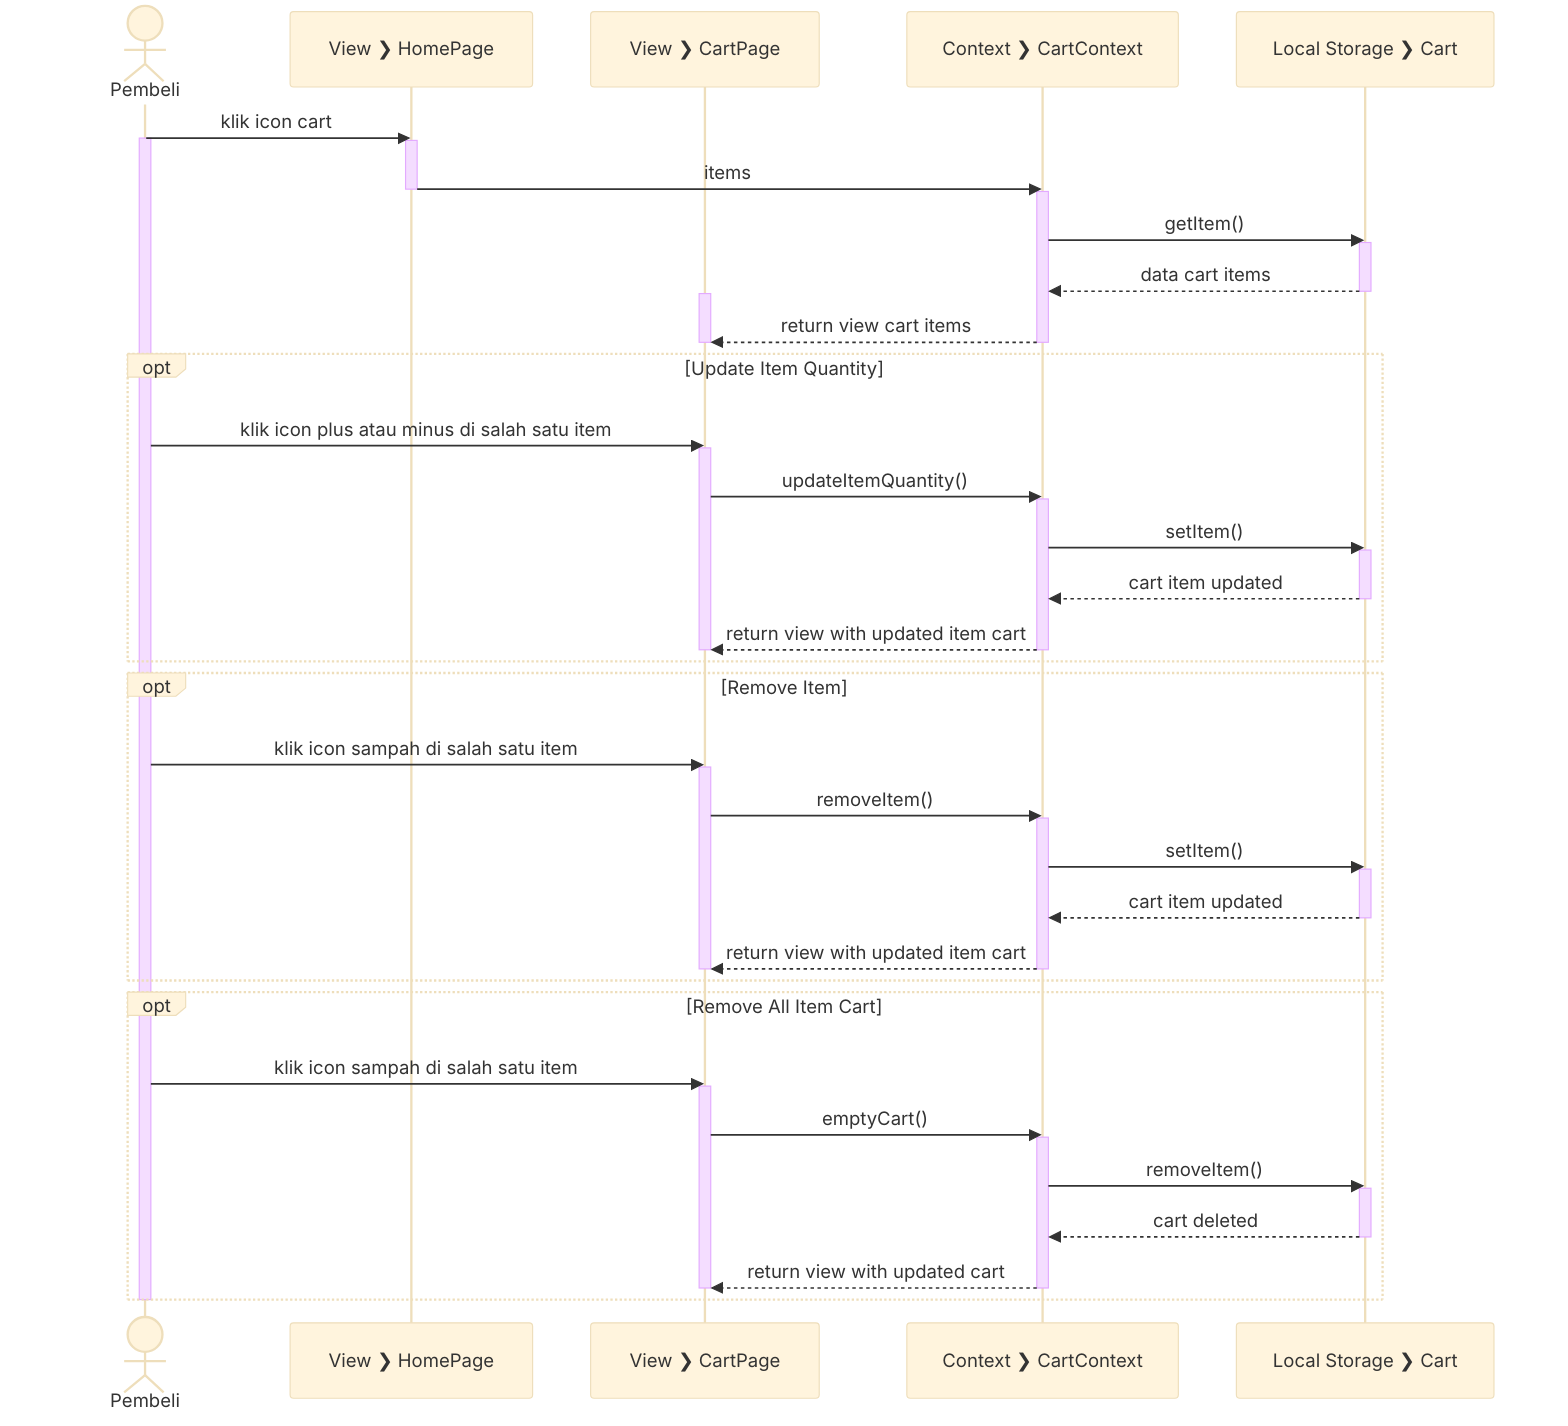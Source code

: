 %%{init: {'theme': 'base', 'themeVariables': { 'fontSize': '16px', 'fontFamily': 'Inter'}}}%%
sequenceDiagram
  actor Pembeli
  participant V_H as View #10095; HomePage
  participant V_C as View #10095; CartPage
  participant CTX_C as Context #10095; CartContext
  participant LS_C as Local Storage #10095; Cart

  Pembeli->>V_H: klik icon cart

  activate Pembeli
  activate V_H

  V_H->>CTX_C: items

  deactivate V_H

  activate CTX_C

  CTX_C->>LS_C: getItem()

  activate LS_C

  LS_C-->>CTX_C: data cart items

  deactivate LS_C

  activate V_C

  CTX_C-->>V_C: return view cart items

  deactivate CTX_C
  deactivate V_C

  opt Update Item Quantity
    Pembeli->>V_C: klik icon plus atau minus di salah satu item

    activate V_C

    V_C->>CTX_C: updateItemQuantity()

    activate CTX_C

    CTX_C->>LS_C: setItem()

    activate LS_C

    LS_C-->>CTX_C: cart item updated
    
    deactivate LS_C

    CTX_C-->>V_C: return view with updated item cart

    deactivate V_C
    deactivate CTX_C
  end
  
  opt Remove Item
    Pembeli->>V_C: klik icon sampah di salah satu item

    activate V_C

    V_C->>CTX_C: removeItem()

    activate CTX_C

    CTX_C->>LS_C: setItem()

    activate LS_C

    LS_C-->>CTX_C: cart item updated
    
    deactivate LS_C

    CTX_C-->>V_C: return view with updated item cart

    deactivate V_C
    deactivate CTX_C
  end
  
  opt Remove All Item Cart
    Pembeli->>V_C: klik icon sampah di salah satu item

    activate V_C

    V_C->>CTX_C: emptyCart()

    activate CTX_C

    CTX_C->>LS_C: removeItem()

    activate LS_C

    LS_C-->>CTX_C: cart deleted
    
    deactivate LS_C

    CTX_C-->>V_C: return view with updated cart

    deactivate V_C
    deactivate CTX_C
  end

  deactivate Pembeli